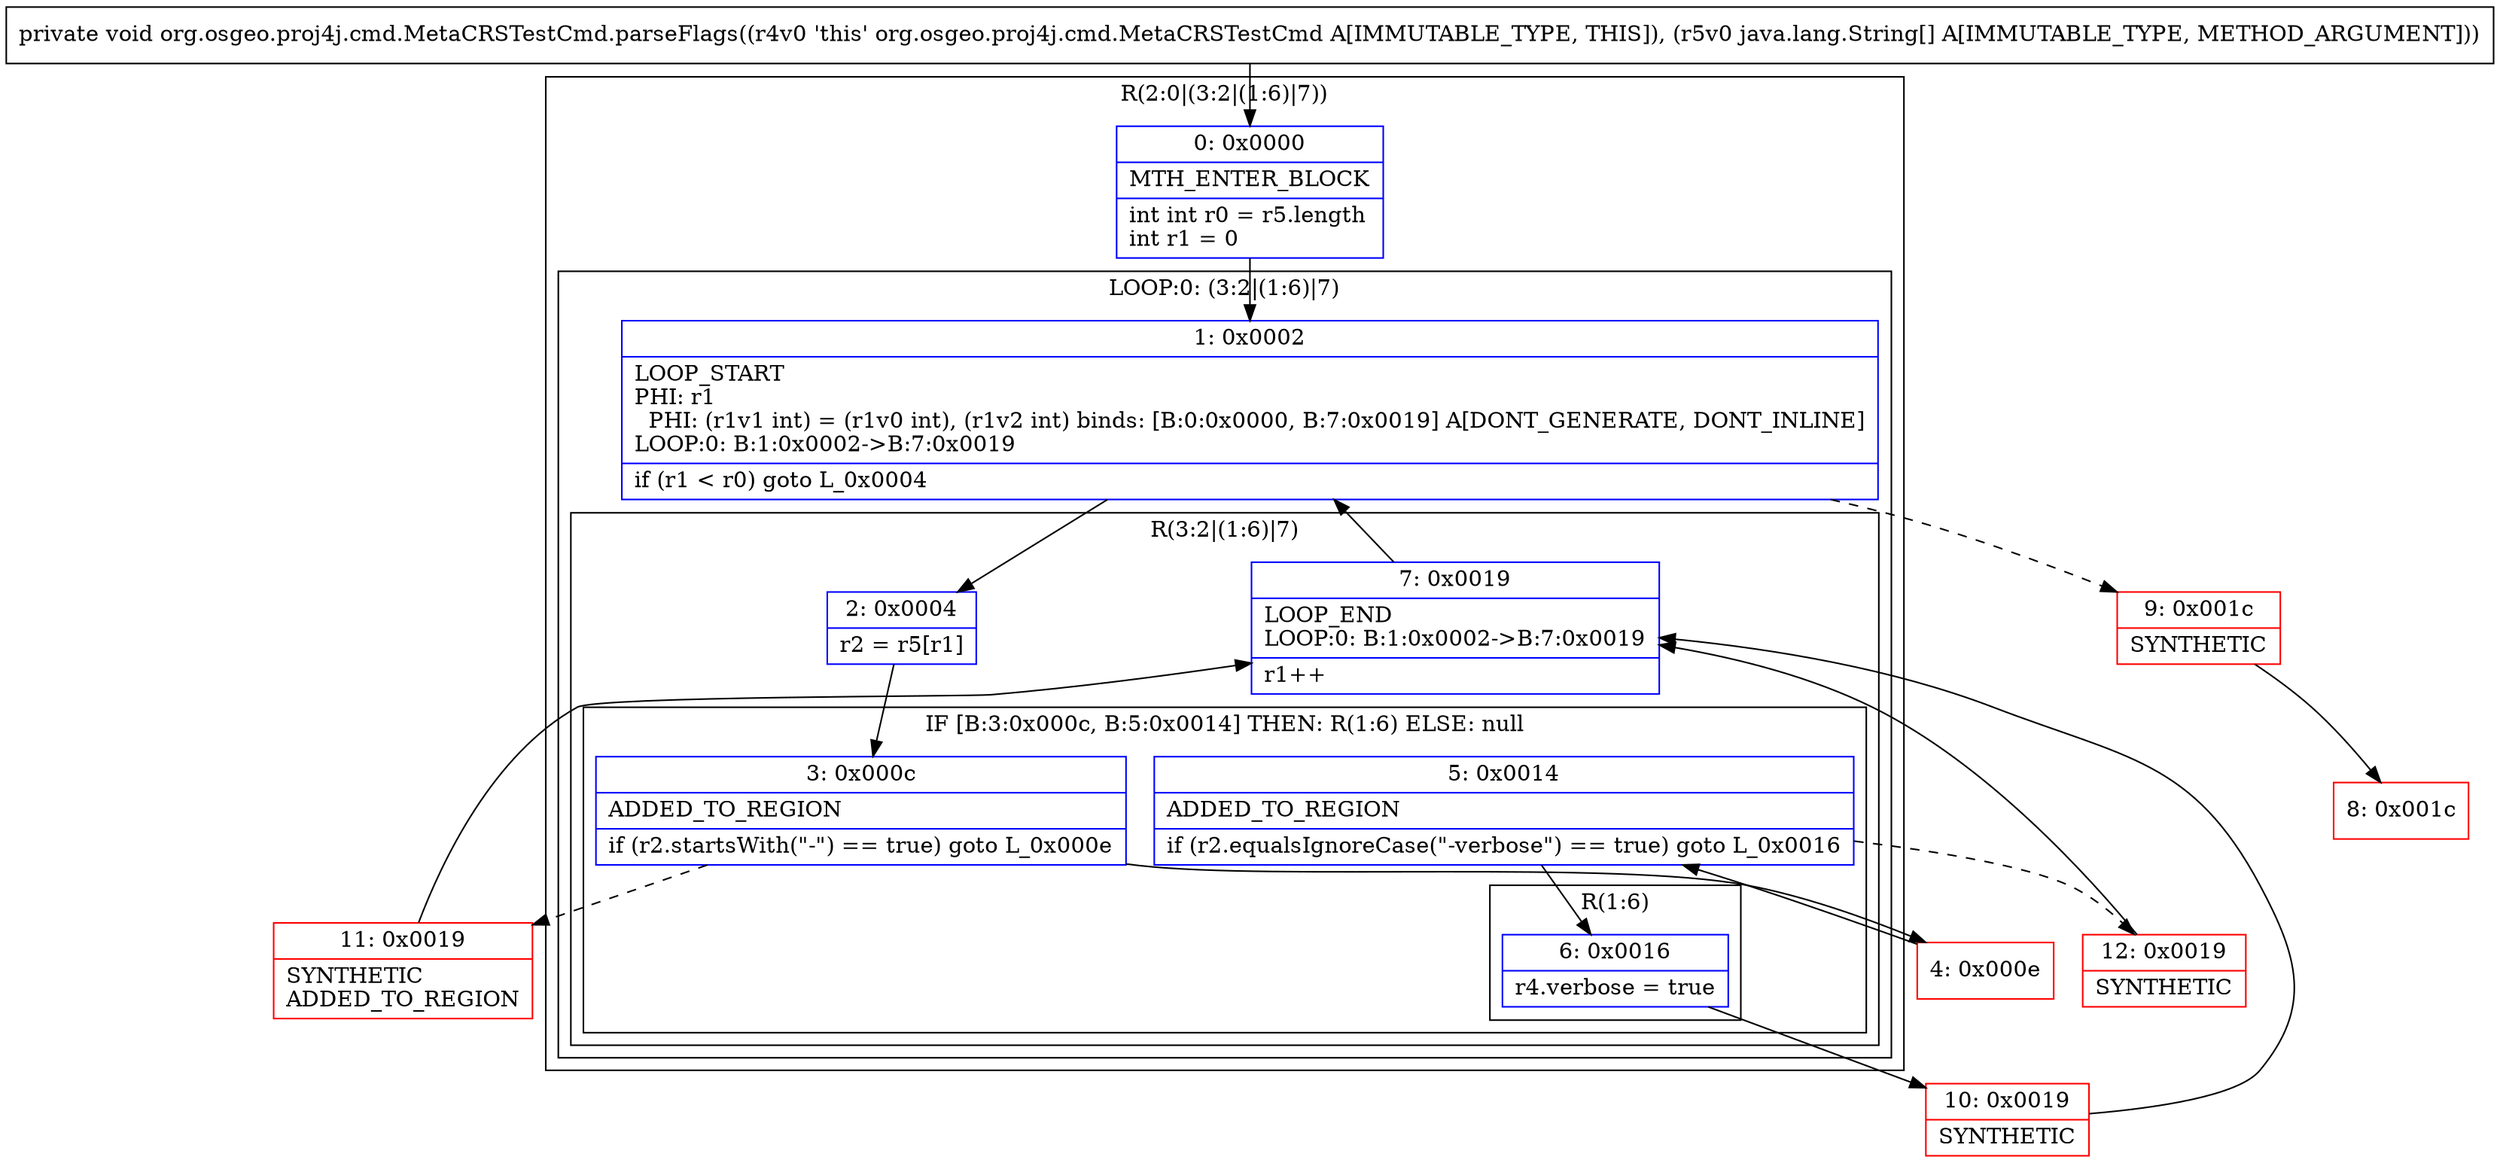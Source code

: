 digraph "CFG fororg.osgeo.proj4j.cmd.MetaCRSTestCmd.parseFlags([Ljava\/lang\/String;)V" {
subgraph cluster_Region_123378972 {
label = "R(2:0|(3:2|(1:6)|7))";
node [shape=record,color=blue];
Node_0 [shape=record,label="{0\:\ 0x0000|MTH_ENTER_BLOCK\l|int int r0 = r5.length\lint r1 = 0\l}"];
subgraph cluster_LoopRegion_461235266 {
label = "LOOP:0: (3:2|(1:6)|7)";
node [shape=record,color=blue];
Node_1 [shape=record,label="{1\:\ 0x0002|LOOP_START\lPHI: r1 \l  PHI: (r1v1 int) = (r1v0 int), (r1v2 int) binds: [B:0:0x0000, B:7:0x0019] A[DONT_GENERATE, DONT_INLINE]\lLOOP:0: B:1:0x0002\-\>B:7:0x0019\l|if (r1 \< r0) goto L_0x0004\l}"];
subgraph cluster_Region_704413626 {
label = "R(3:2|(1:6)|7)";
node [shape=record,color=blue];
Node_2 [shape=record,label="{2\:\ 0x0004|r2 = r5[r1]\l}"];
subgraph cluster_IfRegion_1684647624 {
label = "IF [B:3:0x000c, B:5:0x0014] THEN: R(1:6) ELSE: null";
node [shape=record,color=blue];
Node_3 [shape=record,label="{3\:\ 0x000c|ADDED_TO_REGION\l|if (r2.startsWith(\"\-\") == true) goto L_0x000e\l}"];
Node_5 [shape=record,label="{5\:\ 0x0014|ADDED_TO_REGION\l|if (r2.equalsIgnoreCase(\"\-verbose\") == true) goto L_0x0016\l}"];
subgraph cluster_Region_2118651263 {
label = "R(1:6)";
node [shape=record,color=blue];
Node_6 [shape=record,label="{6\:\ 0x0016|r4.verbose = true\l}"];
}
}
Node_7 [shape=record,label="{7\:\ 0x0019|LOOP_END\lLOOP:0: B:1:0x0002\-\>B:7:0x0019\l|r1++\l}"];
}
}
}
Node_4 [shape=record,color=red,label="{4\:\ 0x000e}"];
Node_8 [shape=record,color=red,label="{8\:\ 0x001c}"];
Node_9 [shape=record,color=red,label="{9\:\ 0x001c|SYNTHETIC\l}"];
Node_10 [shape=record,color=red,label="{10\:\ 0x0019|SYNTHETIC\l}"];
Node_11 [shape=record,color=red,label="{11\:\ 0x0019|SYNTHETIC\lADDED_TO_REGION\l}"];
Node_12 [shape=record,color=red,label="{12\:\ 0x0019|SYNTHETIC\l}"];
MethodNode[shape=record,label="{private void org.osgeo.proj4j.cmd.MetaCRSTestCmd.parseFlags((r4v0 'this' org.osgeo.proj4j.cmd.MetaCRSTestCmd A[IMMUTABLE_TYPE, THIS]), (r5v0 java.lang.String[] A[IMMUTABLE_TYPE, METHOD_ARGUMENT])) }"];
MethodNode -> Node_0;
Node_0 -> Node_1;
Node_1 -> Node_2;
Node_1 -> Node_9[style=dashed];
Node_2 -> Node_3;
Node_3 -> Node_4;
Node_3 -> Node_11[style=dashed];
Node_5 -> Node_6;
Node_5 -> Node_12[style=dashed];
Node_6 -> Node_10;
Node_7 -> Node_1;
Node_4 -> Node_5;
Node_9 -> Node_8;
Node_10 -> Node_7;
Node_11 -> Node_7;
Node_12 -> Node_7;
}

